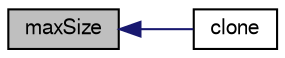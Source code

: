 digraph "maxSize"
{
  bgcolor="transparent";
  edge [fontname="FreeSans",fontsize="10",labelfontname="FreeSans",labelfontsize="10"];
  node [fontname="FreeSans",fontsize="10",shape=record];
  rankdir="LR";
  Node3488 [label="maxSize",height=0.2,width=0.4,color="black", fillcolor="grey75", style="filled", fontcolor="black"];
  Node3488 -> Node3489 [dir="back",color="midnightblue",fontsize="10",style="solid",fontname="FreeSans"];
  Node3489 [label="clone",height=0.2,width=0.4,color="black",URL="$a25462.html#af90f98d4c76cb72b3464b60a5d501a8b",tooltip="Clone. "];
}
